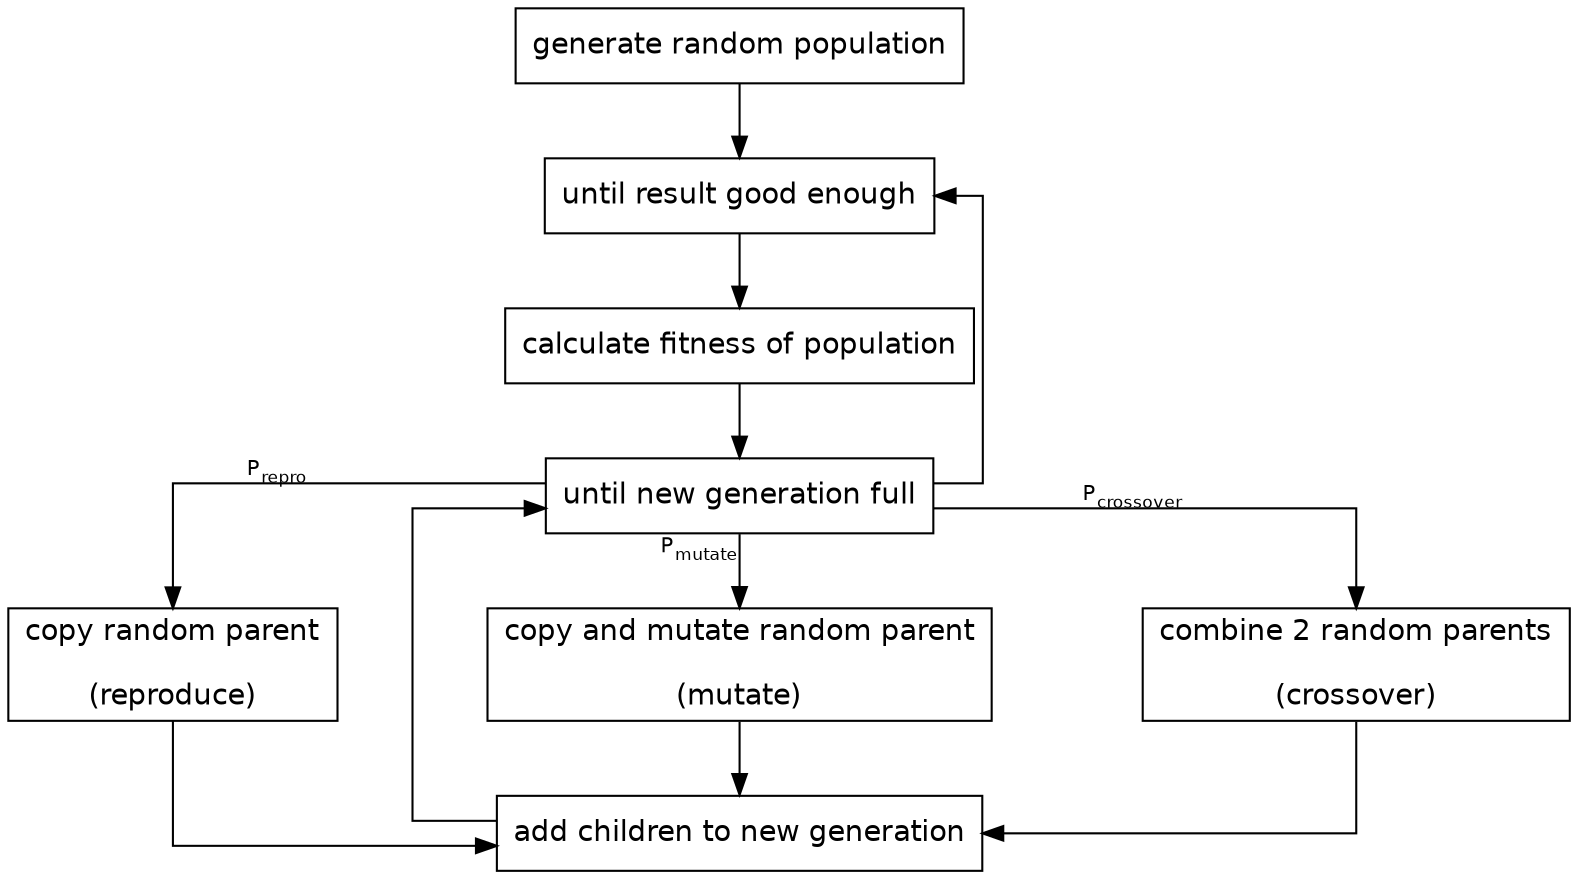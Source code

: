 digraph G {
    node [fontname=helvetica, shape=rectangle];
    edge [fontname=helvetica, fontsize=10];
    graph [splines=ortho, nodesep=1];

    "generate random population" -> good;

    good [label="until result good enough"];
    good -> "calculate fitness of population" -> branch
    branch [label="until new generation full"];

    branch -> repro [xlabel=<P<sub>repro</sub>>]; repro [label="copy random parent\n\n(reproduce)"];
    branch -> mutate [xlabel=<P<sub>mutate</sub>>]; mutate [label="copy and mutate random parent\n\n(mutate)"];
    branch -> crossover [xlabel=<P<sub>crossover</sub>>]; crossover [label="combine 2 random parents\n\n(crossover)"];

    repro -> insert;
    mutate -> insert;
    crossover -> insert;
    insert [label="add children to new generation"];

    insert -> branch [weight=0];
    branch -> good [weight=0];
}
